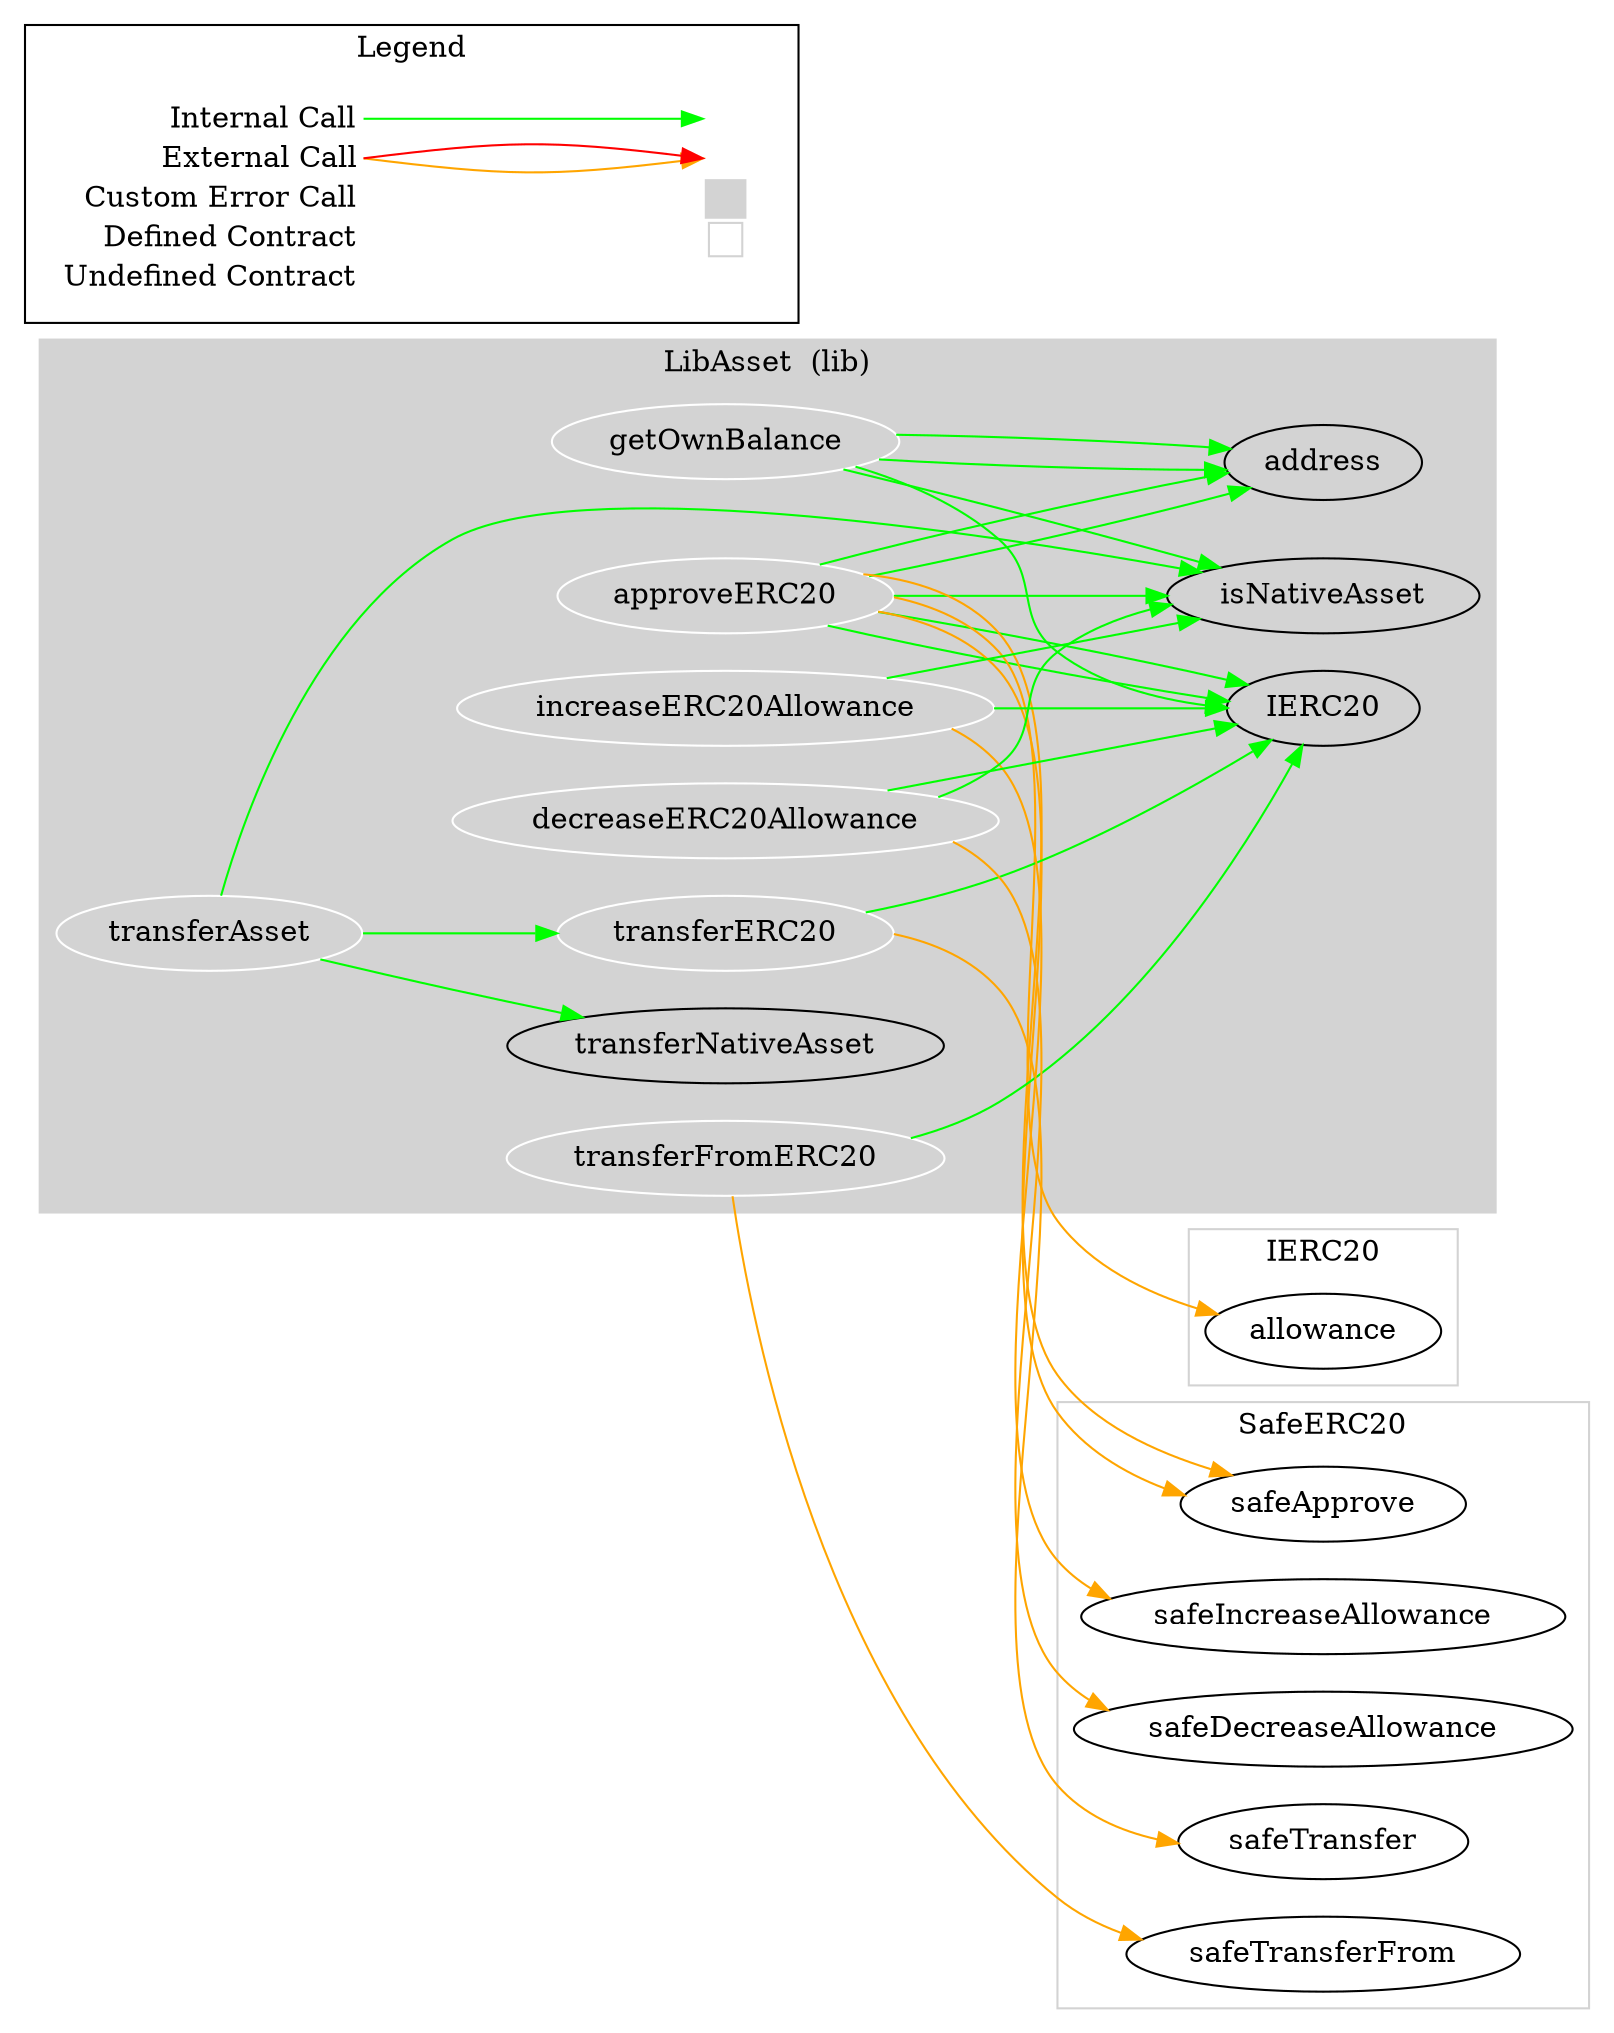 digraph G {
  graph [ ratio = "auto", page = "100", compound =true ];
subgraph "clusterLibAsset" {
  graph [ label = "LibAsset  (lib)", color = "lightgray", style = "filled", bgcolor = "lightgray" ];
  "LibAsset.isNativeAsset" [ label = "isNativeAsset" ];
  "LibAsset.getOwnBalance" [ label = "getOwnBalance", color = "white" ];
  "LibAsset.transferNativeAsset" [ label = "transferNativeAsset" ];
  "LibAsset.approveERC20" [ label = "approveERC20", color = "white" ];
  "LibAsset.transferERC20" [ label = "transferERC20", color = "white" ];
  "LibAsset.transferFromERC20" [ label = "transferFromERC20", color = "white" ];
  "LibAsset.increaseERC20Allowance" [ label = "increaseERC20Allowance", color = "white" ];
  "LibAsset.decreaseERC20Allowance" [ label = "decreaseERC20Allowance", color = "white" ];
  "LibAsset.transferAsset" [ label = "transferAsset", color = "white" ];
  "LibAsset.address" [ label = "address" ];
  "LibAsset.IERC20" [ label = "IERC20" ];
}

subgraph "clusterIERC20" {
  graph [ label = "IERC20", color = "lightgray" ];
  "IERC20.allowance" [ label = "allowance" ];
}

subgraph "clusterSafeERC20" {
  graph [ label = "SafeERC20", color = "lightgray" ];
  "SafeERC20.safeApprove" [ label = "safeApprove" ];
  "SafeERC20.safeTransfer" [ label = "safeTransfer" ];
  "SafeERC20.safeTransferFrom" [ label = "safeTransferFrom" ];
  "SafeERC20.safeIncreaseAllowance" [ label = "safeIncreaseAllowance" ];
  "SafeERC20.safeDecreaseAllowance" [ label = "safeDecreaseAllowance" ];
}

  "LibAsset.getOwnBalance";
  "LibAsset.isNativeAsset";
  "LibAsset.address";
  "LibAsset.IERC20";
  "LibAsset.approveERC20";
  "IERC20.allowance";
  "SafeERC20.safeApprove";
  "LibAsset.transferERC20";
  "SafeERC20.safeTransfer";
  "LibAsset.transferFromERC20";
  "SafeERC20.safeTransferFrom";
  "LibAsset.increaseERC20Allowance";
  "SafeERC20.safeIncreaseAllowance";
  "LibAsset.decreaseERC20Allowance";
  "SafeERC20.safeDecreaseAllowance";
  "LibAsset.transferAsset";
  "LibAsset.transferNativeAsset";
  "LibAsset.getOwnBalance" -> "LibAsset.isNativeAsset" [ color = "green" ];
  "LibAsset.getOwnBalance" -> "LibAsset.address" [ color = "green" ];
  "LibAsset.getOwnBalance" -> "LibAsset.IERC20" [ color = "green" ];
  "LibAsset.getOwnBalance" -> "LibAsset.address" [ color = "green" ];
  "LibAsset.approveERC20" -> "LibAsset.isNativeAsset" [ color = "green" ];
  "LibAsset.approveERC20" -> "LibAsset.address" [ color = "green" ];
  "LibAsset.approveERC20" -> "IERC20.allowance" [ color = "orange" ];
  "LibAsset.approveERC20" -> "LibAsset.address" [ color = "green" ];
  "LibAsset.approveERC20" -> "SafeERC20.safeApprove" [ color = "orange" ];
  "LibAsset.approveERC20" -> "LibAsset.IERC20" [ color = "green" ];
  "LibAsset.approveERC20" -> "SafeERC20.safeApprove" [ color = "orange" ];
  "LibAsset.approveERC20" -> "LibAsset.IERC20" [ color = "green" ];
  "LibAsset.transferERC20" -> "SafeERC20.safeTransfer" [ color = "orange" ];
  "LibAsset.transferERC20" -> "LibAsset.IERC20" [ color = "green" ];
  "LibAsset.transferFromERC20" -> "SafeERC20.safeTransferFrom" [ color = "orange" ];
  "LibAsset.transferFromERC20" -> "LibAsset.IERC20" [ color = "green" ];
  "LibAsset.increaseERC20Allowance" -> "LibAsset.isNativeAsset" [ color = "green" ];
  "LibAsset.increaseERC20Allowance" -> "SafeERC20.safeIncreaseAllowance" [ color = "orange" ];
  "LibAsset.increaseERC20Allowance" -> "LibAsset.IERC20" [ color = "green" ];
  "LibAsset.decreaseERC20Allowance" -> "LibAsset.isNativeAsset" [ color = "green" ];
  "LibAsset.decreaseERC20Allowance" -> "SafeERC20.safeDecreaseAllowance" [ color = "orange" ];
  "LibAsset.decreaseERC20Allowance" -> "LibAsset.IERC20" [ color = "green" ];
  "LibAsset.transferAsset" -> "LibAsset.isNativeAsset" [ color = "green" ];
  "LibAsset.transferAsset" -> "LibAsset.transferNativeAsset" [ color = "green" ];
  "LibAsset.transferAsset" -> "LibAsset.transferERC20" [ color = "green" ];


rankdir=LR
node [shape=plaintext]
subgraph cluster_01 { 
label = "Legend";
key [label=<<table border="0" cellpadding="2" cellspacing="0" cellborder="0">
  <tr><td align="right" port="i1">Internal Call</td></tr>
  <tr><td align="right" port="i2">External Call</td></tr>
  <tr><td align="right" port="i2">Custom Error Call</td></tr>
  <tr><td align="right" port="i3">Defined Contract</td></tr>
  <tr><td align="right" port="i4">Undefined Contract</td></tr>
  </table>>]
key2 [label=<<table border="0" cellpadding="2" cellspacing="0" cellborder="0">
  <tr><td port="i1">&nbsp;&nbsp;&nbsp;</td></tr>
  <tr><td port="i2">&nbsp;&nbsp;&nbsp;</td></tr>
  <tr><td port="i3" bgcolor="lightgray">&nbsp;&nbsp;&nbsp;</td></tr>
  <tr><td port="i4">
    <table border="1" cellborder="0" cellspacing="0" cellpadding="7" color="lightgray">
      <tr>
       <td></td>
      </tr>
     </table>
  </td></tr>
  </table>>]
key:i1:e -> key2:i1:w [color="green"]
key:i2:e -> key2:i2:w [color="orange"]
key:i2:e -> key2:i2:w [color="red"]
}
}

